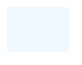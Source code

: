 @startuml

skinparam ClassBackgroundColor #AliceBlue
skinparam ClassFontColor #AliceBlue
skinparam ClassBorderColor #AliceBlue

skinparam ClassStereotypeFontSize 0
skinparam CircledCharacterFontSize 0
skinparam CircledCharacterRadius 0
skinparam ClassBorderThickness 0
skinparam Shadowing false

class Dummy

@enduml